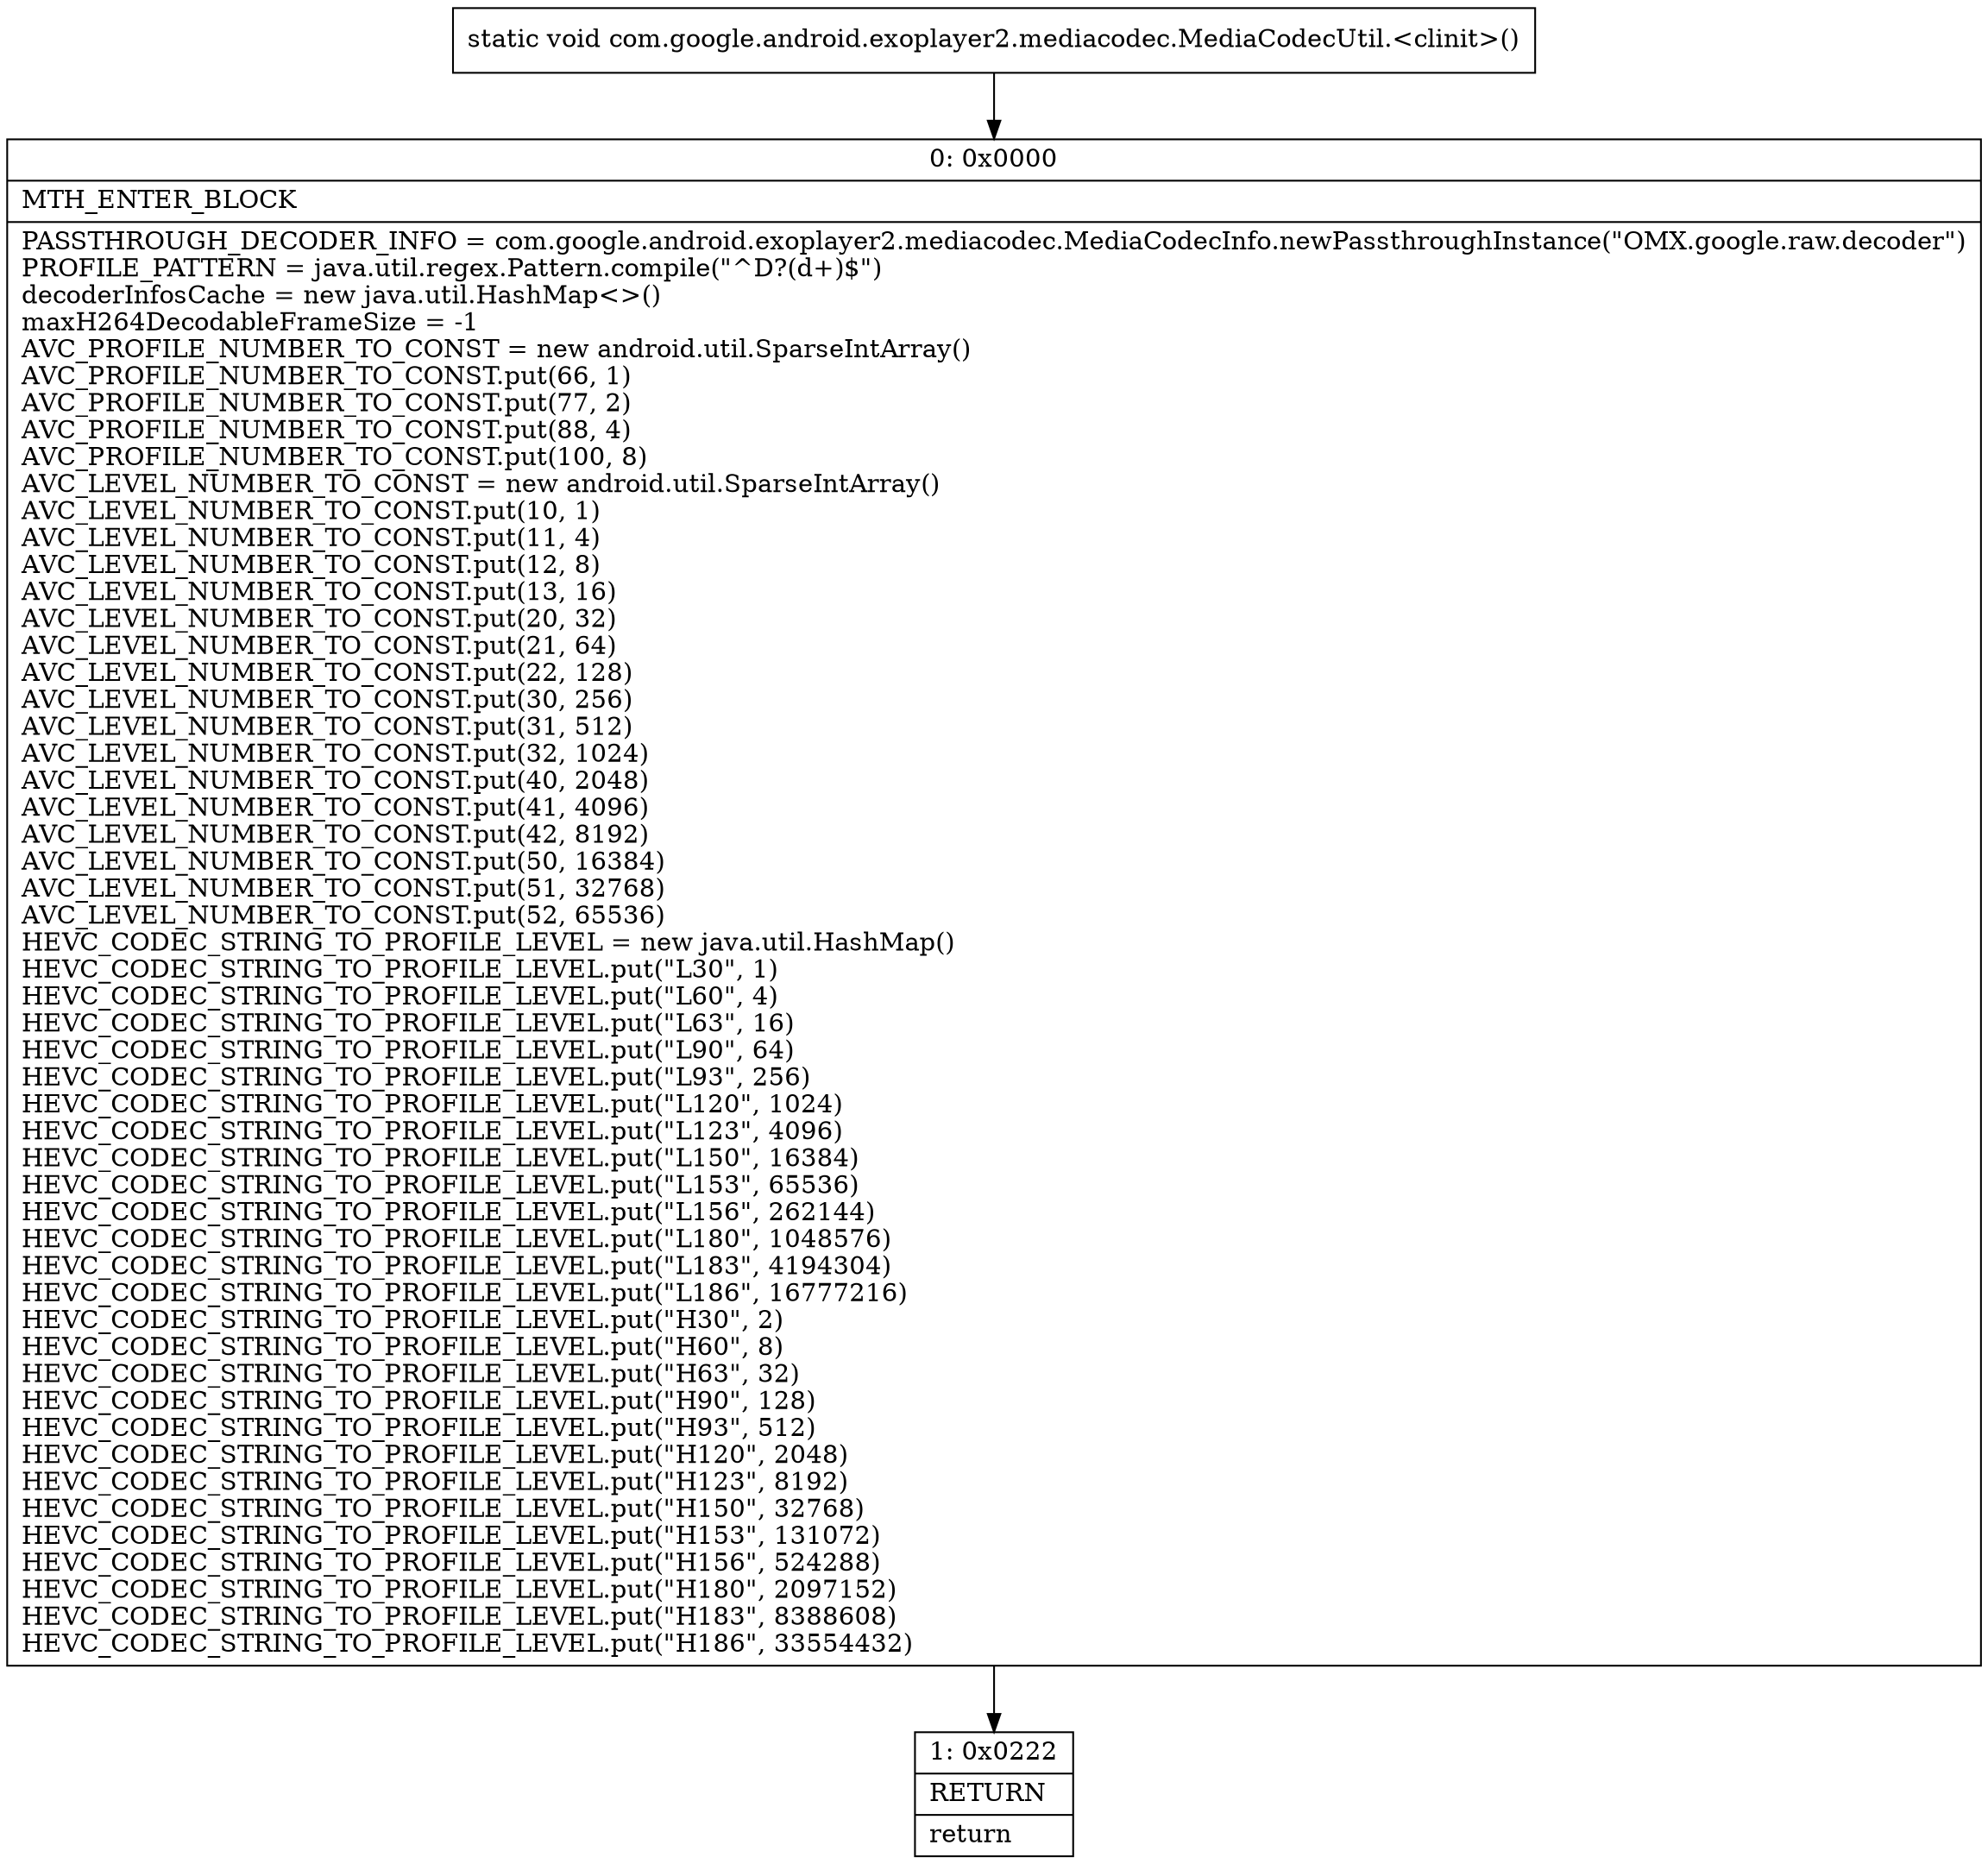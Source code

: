 digraph "CFG forcom.google.android.exoplayer2.mediacodec.MediaCodecUtil.\<clinit\>()V" {
Node_0 [shape=record,label="{0\:\ 0x0000|MTH_ENTER_BLOCK\l|PASSTHROUGH_DECODER_INFO = com.google.android.exoplayer2.mediacodec.MediaCodecInfo.newPassthroughInstance(\"OMX.google.raw.decoder\")\lPROFILE_PATTERN = java.util.regex.Pattern.compile(\"^D?(d+)$\")\ldecoderInfosCache = new java.util.HashMap\<\>()\lmaxH264DecodableFrameSize = \-1\lAVC_PROFILE_NUMBER_TO_CONST = new android.util.SparseIntArray()\lAVC_PROFILE_NUMBER_TO_CONST.put(66, 1)\lAVC_PROFILE_NUMBER_TO_CONST.put(77, 2)\lAVC_PROFILE_NUMBER_TO_CONST.put(88, 4)\lAVC_PROFILE_NUMBER_TO_CONST.put(100, 8)\lAVC_LEVEL_NUMBER_TO_CONST = new android.util.SparseIntArray()\lAVC_LEVEL_NUMBER_TO_CONST.put(10, 1)\lAVC_LEVEL_NUMBER_TO_CONST.put(11, 4)\lAVC_LEVEL_NUMBER_TO_CONST.put(12, 8)\lAVC_LEVEL_NUMBER_TO_CONST.put(13, 16)\lAVC_LEVEL_NUMBER_TO_CONST.put(20, 32)\lAVC_LEVEL_NUMBER_TO_CONST.put(21, 64)\lAVC_LEVEL_NUMBER_TO_CONST.put(22, 128)\lAVC_LEVEL_NUMBER_TO_CONST.put(30, 256)\lAVC_LEVEL_NUMBER_TO_CONST.put(31, 512)\lAVC_LEVEL_NUMBER_TO_CONST.put(32, 1024)\lAVC_LEVEL_NUMBER_TO_CONST.put(40, 2048)\lAVC_LEVEL_NUMBER_TO_CONST.put(41, 4096)\lAVC_LEVEL_NUMBER_TO_CONST.put(42, 8192)\lAVC_LEVEL_NUMBER_TO_CONST.put(50, 16384)\lAVC_LEVEL_NUMBER_TO_CONST.put(51, 32768)\lAVC_LEVEL_NUMBER_TO_CONST.put(52, 65536)\lHEVC_CODEC_STRING_TO_PROFILE_LEVEL = new java.util.HashMap()\lHEVC_CODEC_STRING_TO_PROFILE_LEVEL.put(\"L30\", 1)\lHEVC_CODEC_STRING_TO_PROFILE_LEVEL.put(\"L60\", 4)\lHEVC_CODEC_STRING_TO_PROFILE_LEVEL.put(\"L63\", 16)\lHEVC_CODEC_STRING_TO_PROFILE_LEVEL.put(\"L90\", 64)\lHEVC_CODEC_STRING_TO_PROFILE_LEVEL.put(\"L93\", 256)\lHEVC_CODEC_STRING_TO_PROFILE_LEVEL.put(\"L120\", 1024)\lHEVC_CODEC_STRING_TO_PROFILE_LEVEL.put(\"L123\", 4096)\lHEVC_CODEC_STRING_TO_PROFILE_LEVEL.put(\"L150\", 16384)\lHEVC_CODEC_STRING_TO_PROFILE_LEVEL.put(\"L153\", 65536)\lHEVC_CODEC_STRING_TO_PROFILE_LEVEL.put(\"L156\", 262144)\lHEVC_CODEC_STRING_TO_PROFILE_LEVEL.put(\"L180\", 1048576)\lHEVC_CODEC_STRING_TO_PROFILE_LEVEL.put(\"L183\", 4194304)\lHEVC_CODEC_STRING_TO_PROFILE_LEVEL.put(\"L186\", 16777216)\lHEVC_CODEC_STRING_TO_PROFILE_LEVEL.put(\"H30\", 2)\lHEVC_CODEC_STRING_TO_PROFILE_LEVEL.put(\"H60\", 8)\lHEVC_CODEC_STRING_TO_PROFILE_LEVEL.put(\"H63\", 32)\lHEVC_CODEC_STRING_TO_PROFILE_LEVEL.put(\"H90\", 128)\lHEVC_CODEC_STRING_TO_PROFILE_LEVEL.put(\"H93\", 512)\lHEVC_CODEC_STRING_TO_PROFILE_LEVEL.put(\"H120\", 2048)\lHEVC_CODEC_STRING_TO_PROFILE_LEVEL.put(\"H123\", 8192)\lHEVC_CODEC_STRING_TO_PROFILE_LEVEL.put(\"H150\", 32768)\lHEVC_CODEC_STRING_TO_PROFILE_LEVEL.put(\"H153\", 131072)\lHEVC_CODEC_STRING_TO_PROFILE_LEVEL.put(\"H156\", 524288)\lHEVC_CODEC_STRING_TO_PROFILE_LEVEL.put(\"H180\", 2097152)\lHEVC_CODEC_STRING_TO_PROFILE_LEVEL.put(\"H183\", 8388608)\lHEVC_CODEC_STRING_TO_PROFILE_LEVEL.put(\"H186\", 33554432)\l}"];
Node_1 [shape=record,label="{1\:\ 0x0222|RETURN\l|return\l}"];
MethodNode[shape=record,label="{static void com.google.android.exoplayer2.mediacodec.MediaCodecUtil.\<clinit\>() }"];
MethodNode -> Node_0;
Node_0 -> Node_1;
}

